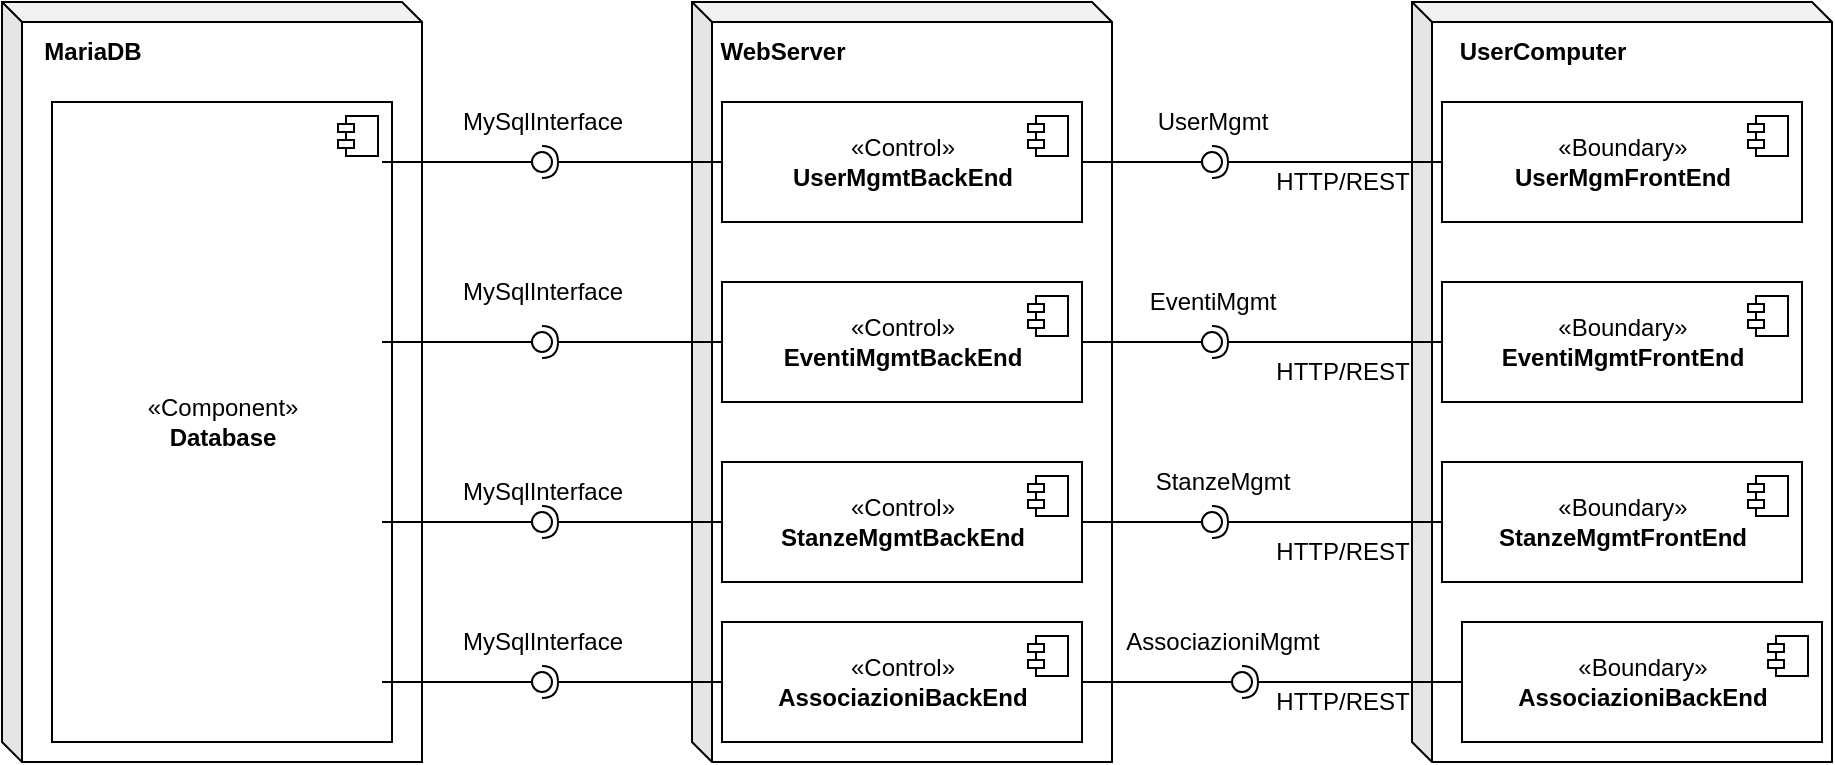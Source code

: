 <mxfile version="20.8.5" type="device"><diagram id="_gVG56CtJeACXAdJWsY4" name="Pagina-1"><mxGraphModel dx="1434" dy="756" grid="1" gridSize="10" guides="1" tooltips="1" connect="1" arrows="1" fold="1" page="1" pageScale="1" pageWidth="827" pageHeight="1169" math="0" shadow="0"><root><mxCell id="0"/><mxCell id="1" parent="0"/><mxCell id="W6adnahgXmfj-tsskKoP-55" value="" style="shape=cube;whiteSpace=wrap;html=1;boundedLbl=1;backgroundOutline=1;darkOpacity=0.05;darkOpacity2=0.1;size=10;noLabel=0;" parent="1" vertex="1"><mxGeometry x="785" y="180" width="210" height="380" as="geometry"/></mxCell><mxCell id="W6adnahgXmfj-tsskKoP-53" value="" style="shape=cube;whiteSpace=wrap;html=1;boundedLbl=1;backgroundOutline=1;darkOpacity=0.05;darkOpacity2=0.1;size=10;noLabel=0;" parent="1" vertex="1"><mxGeometry x="425" y="180" width="210" height="380" as="geometry"/></mxCell><mxCell id="W6adnahgXmfj-tsskKoP-51" value="" style="shape=cube;whiteSpace=wrap;html=1;boundedLbl=1;backgroundOutline=1;darkOpacity=0.05;darkOpacity2=0.1;size=10;noLabel=0;" parent="1" vertex="1"><mxGeometry x="80" y="180" width="210" height="380" as="geometry"/></mxCell><mxCell id="W6adnahgXmfj-tsskKoP-2" value="«Component»&lt;br style=&quot;border-color: var(--border-color);&quot;&gt;&lt;b style=&quot;border-color: var(--border-color);&quot;&gt;Database&lt;/b&gt;" style="html=1;dropTarget=0;" parent="1" vertex="1"><mxGeometry x="105" y="230" width="170" height="320" as="geometry"/></mxCell><mxCell id="W6adnahgXmfj-tsskKoP-3" value="" style="shape=module;jettyWidth=8;jettyHeight=4;" parent="W6adnahgXmfj-tsskKoP-2" vertex="1"><mxGeometry x="1" width="20" height="20" relative="1" as="geometry"><mxPoint x="-27" y="7" as="offset"/></mxGeometry></mxCell><mxCell id="W6adnahgXmfj-tsskKoP-5" style="edgeStyle=orthogonalEdgeStyle;rounded=0;orthogonalLoop=1;jettySize=auto;html=1;exitX=0.5;exitY=1;exitDx=0;exitDy=0;" parent="1" edge="1"><mxGeometry relative="1" as="geometry"><mxPoint x="190" y="210" as="sourcePoint"/><mxPoint x="190" y="210" as="targetPoint"/></mxGeometry></mxCell><mxCell id="W6adnahgXmfj-tsskKoP-8" style="edgeStyle=orthogonalEdgeStyle;rounded=0;orthogonalLoop=1;jettySize=auto;html=1;exitX=0.5;exitY=1;exitDx=0;exitDy=0;" parent="1" edge="1"><mxGeometry relative="1" as="geometry"><mxPoint x="530" y="210" as="sourcePoint"/><mxPoint x="530" y="210" as="targetPoint"/></mxGeometry></mxCell><mxCell id="W6adnahgXmfj-tsskKoP-12" value="«Control»&lt;br&gt;&lt;b&gt;UserMgmtBackEnd&lt;/b&gt;" style="html=1;dropTarget=0;" parent="1" vertex="1"><mxGeometry x="440" y="230" width="180" height="60" as="geometry"/></mxCell><mxCell id="W6adnahgXmfj-tsskKoP-13" value="" style="shape=module;jettyWidth=8;jettyHeight=4;" parent="W6adnahgXmfj-tsskKoP-12" vertex="1"><mxGeometry x="1" width="20" height="20" relative="1" as="geometry"><mxPoint x="-27" y="7" as="offset"/></mxGeometry></mxCell><mxCell id="W6adnahgXmfj-tsskKoP-14" value="«Boundary»&lt;br&gt;&lt;b&gt;UserMgmFrontEnd&lt;/b&gt;" style="html=1;dropTarget=0;" parent="1" vertex="1"><mxGeometry x="800" y="230" width="180" height="60" as="geometry"/></mxCell><mxCell id="W6adnahgXmfj-tsskKoP-15" value="" style="shape=module;jettyWidth=8;jettyHeight=4;" parent="W6adnahgXmfj-tsskKoP-14" vertex="1"><mxGeometry x="1" width="20" height="20" relative="1" as="geometry"><mxPoint x="-27" y="7" as="offset"/></mxGeometry></mxCell><mxCell id="W6adnahgXmfj-tsskKoP-16" value="" style="rounded=0;orthogonalLoop=1;jettySize=auto;html=1;endArrow=none;endFill=0;sketch=0;sourcePerimeterSpacing=0;targetPerimeterSpacing=0;" parent="1" target="W6adnahgXmfj-tsskKoP-18" edge="1"><mxGeometry relative="1" as="geometry"><mxPoint x="270" y="260" as="sourcePoint"/></mxGeometry></mxCell><mxCell id="W6adnahgXmfj-tsskKoP-17" value="" style="rounded=0;orthogonalLoop=1;jettySize=auto;html=1;endArrow=halfCircle;endFill=0;entryX=0.5;entryY=0.5;endSize=6;strokeWidth=1;sketch=0;exitX=0;exitY=0.5;exitDx=0;exitDy=0;" parent="1" source="W6adnahgXmfj-tsskKoP-12" target="W6adnahgXmfj-tsskKoP-18" edge="1"><mxGeometry relative="1" as="geometry"><mxPoint x="370" y="260" as="sourcePoint"/></mxGeometry></mxCell><mxCell id="W6adnahgXmfj-tsskKoP-18" value="" style="ellipse;whiteSpace=wrap;html=1;align=center;aspect=fixed;resizable=0;points=[];outlineConnect=0;sketch=0;" parent="1" vertex="1"><mxGeometry x="345" y="255" width="10" height="10" as="geometry"/></mxCell><mxCell id="W6adnahgXmfj-tsskKoP-19" value="MySqlInterface" style="text;html=1;align=center;verticalAlign=middle;resizable=0;points=[];autosize=1;strokeColor=none;fillColor=none;" parent="1" vertex="1"><mxGeometry x="300" y="225" width="100" height="30" as="geometry"/></mxCell><mxCell id="W6adnahgXmfj-tsskKoP-20" value="" style="rounded=0;orthogonalLoop=1;jettySize=auto;html=1;endArrow=none;endFill=0;sketch=0;sourcePerimeterSpacing=0;targetPerimeterSpacing=0;exitX=1;exitY=0.5;exitDx=0;exitDy=0;" parent="1" source="W6adnahgXmfj-tsskKoP-12" target="W6adnahgXmfj-tsskKoP-22" edge="1"><mxGeometry relative="1" as="geometry"><mxPoint x="690" y="265" as="sourcePoint"/></mxGeometry></mxCell><mxCell id="W6adnahgXmfj-tsskKoP-21" value="" style="rounded=0;orthogonalLoop=1;jettySize=auto;html=1;endArrow=halfCircle;endFill=0;entryX=0.5;entryY=0.5;endSize=6;strokeWidth=1;sketch=0;exitX=0;exitY=0.5;exitDx=0;exitDy=0;" parent="1" source="W6adnahgXmfj-tsskKoP-14" target="W6adnahgXmfj-tsskKoP-22" edge="1"><mxGeometry relative="1" as="geometry"><mxPoint x="730" y="265" as="sourcePoint"/></mxGeometry></mxCell><mxCell id="W6adnahgXmfj-tsskKoP-22" value="" style="ellipse;whiteSpace=wrap;html=1;align=center;aspect=fixed;resizable=0;points=[];outlineConnect=0;sketch=0;" parent="1" vertex="1"><mxGeometry x="680" y="255" width="10" height="10" as="geometry"/></mxCell><mxCell id="W6adnahgXmfj-tsskKoP-23" value="UserMgmt" style="text;html=1;align=center;verticalAlign=middle;resizable=0;points=[];autosize=1;strokeColor=none;fillColor=none;" parent="1" vertex="1"><mxGeometry x="645" y="225" width="80" height="30" as="geometry"/></mxCell><mxCell id="W6adnahgXmfj-tsskKoP-24" value="«Control»&lt;br&gt;&lt;b&gt;EventiMgmtBackEnd&lt;/b&gt;" style="html=1;dropTarget=0;" parent="1" vertex="1"><mxGeometry x="440" y="320" width="180" height="60" as="geometry"/></mxCell><mxCell id="W6adnahgXmfj-tsskKoP-25" value="" style="shape=module;jettyWidth=8;jettyHeight=4;" parent="W6adnahgXmfj-tsskKoP-24" vertex="1"><mxGeometry x="1" width="20" height="20" relative="1" as="geometry"><mxPoint x="-27" y="7" as="offset"/></mxGeometry></mxCell><mxCell id="W6adnahgXmfj-tsskKoP-26" value="" style="rounded=0;orthogonalLoop=1;jettySize=auto;html=1;endArrow=none;endFill=0;sketch=0;sourcePerimeterSpacing=0;targetPerimeterSpacing=0;" parent="1" target="W6adnahgXmfj-tsskKoP-28" edge="1"><mxGeometry relative="1" as="geometry"><mxPoint x="270" y="350" as="sourcePoint"/></mxGeometry></mxCell><mxCell id="W6adnahgXmfj-tsskKoP-27" value="" style="rounded=0;orthogonalLoop=1;jettySize=auto;html=1;endArrow=halfCircle;endFill=0;entryX=0.5;entryY=0.5;endSize=6;strokeWidth=1;sketch=0;exitX=0;exitY=0.5;exitDx=0;exitDy=0;" parent="1" source="W6adnahgXmfj-tsskKoP-24" target="W6adnahgXmfj-tsskKoP-28" edge="1"><mxGeometry relative="1" as="geometry"><mxPoint x="370" y="355" as="sourcePoint"/></mxGeometry></mxCell><mxCell id="W6adnahgXmfj-tsskKoP-28" value="" style="ellipse;whiteSpace=wrap;html=1;align=center;aspect=fixed;resizable=0;points=[];outlineConnect=0;sketch=0;" parent="1" vertex="1"><mxGeometry x="345" y="345" width="10" height="10" as="geometry"/></mxCell><mxCell id="W6adnahgXmfj-tsskKoP-29" value="MySqlInterface" style="text;html=1;align=center;verticalAlign=middle;resizable=0;points=[];autosize=1;strokeColor=none;fillColor=none;" parent="1" vertex="1"><mxGeometry x="300" y="310" width="100" height="30" as="geometry"/></mxCell><mxCell id="W6adnahgXmfj-tsskKoP-30" value="«Boundary»&lt;br&gt;&lt;b&gt;EventiMgmtFrontEnd&lt;/b&gt;" style="html=1;dropTarget=0;" parent="1" vertex="1"><mxGeometry x="800" y="320" width="180" height="60" as="geometry"/></mxCell><mxCell id="W6adnahgXmfj-tsskKoP-31" value="" style="shape=module;jettyWidth=8;jettyHeight=4;" parent="W6adnahgXmfj-tsskKoP-30" vertex="1"><mxGeometry x="1" width="20" height="20" relative="1" as="geometry"><mxPoint x="-27" y="7" as="offset"/></mxGeometry></mxCell><mxCell id="W6adnahgXmfj-tsskKoP-32" value="" style="rounded=0;orthogonalLoop=1;jettySize=auto;html=1;endArrow=none;endFill=0;sketch=0;sourcePerimeterSpacing=0;targetPerimeterSpacing=0;exitX=1;exitY=0.5;exitDx=0;exitDy=0;" parent="1" source="W6adnahgXmfj-tsskKoP-24" target="W6adnahgXmfj-tsskKoP-34" edge="1"><mxGeometry relative="1" as="geometry"><mxPoint x="695" y="350" as="sourcePoint"/></mxGeometry></mxCell><mxCell id="W6adnahgXmfj-tsskKoP-33" value="" style="rounded=0;orthogonalLoop=1;jettySize=auto;html=1;endArrow=halfCircle;endFill=0;entryX=0.5;entryY=0.5;endSize=6;strokeWidth=1;sketch=0;" parent="1" source="W6adnahgXmfj-tsskKoP-30" target="W6adnahgXmfj-tsskKoP-34" edge="1"><mxGeometry relative="1" as="geometry"><mxPoint x="735" y="350" as="sourcePoint"/></mxGeometry></mxCell><mxCell id="W6adnahgXmfj-tsskKoP-34" value="" style="ellipse;whiteSpace=wrap;html=1;align=center;aspect=fixed;resizable=0;points=[];outlineConnect=0;sketch=0;" parent="1" vertex="1"><mxGeometry x="680" y="345" width="10" height="10" as="geometry"/></mxCell><mxCell id="W6adnahgXmfj-tsskKoP-35" value="EventiMgmt" style="text;html=1;align=center;verticalAlign=middle;resizable=0;points=[];autosize=1;strokeColor=none;fillColor=none;" parent="1" vertex="1"><mxGeometry x="640" y="315" width="90" height="30" as="geometry"/></mxCell><mxCell id="W6adnahgXmfj-tsskKoP-36" value="«Control»&lt;br&gt;&lt;b&gt;StanzeMgmtBackEnd&lt;/b&gt;" style="html=1;dropTarget=0;" parent="1" vertex="1"><mxGeometry x="440" y="410" width="180" height="60" as="geometry"/></mxCell><mxCell id="W6adnahgXmfj-tsskKoP-37" value="" style="shape=module;jettyWidth=8;jettyHeight=4;" parent="W6adnahgXmfj-tsskKoP-36" vertex="1"><mxGeometry x="1" width="20" height="20" relative="1" as="geometry"><mxPoint x="-27" y="7" as="offset"/></mxGeometry></mxCell><mxCell id="W6adnahgXmfj-tsskKoP-38" value="«Boundary»&lt;br&gt;&lt;b&gt;StanzeMgmtFrontEnd&lt;/b&gt;" style="html=1;dropTarget=0;" parent="1" vertex="1"><mxGeometry x="800" y="410" width="180" height="60" as="geometry"/></mxCell><mxCell id="W6adnahgXmfj-tsskKoP-39" value="" style="shape=module;jettyWidth=8;jettyHeight=4;" parent="W6adnahgXmfj-tsskKoP-38" vertex="1"><mxGeometry x="1" width="20" height="20" relative="1" as="geometry"><mxPoint x="-27" y="7" as="offset"/></mxGeometry></mxCell><mxCell id="W6adnahgXmfj-tsskKoP-40" value="" style="rounded=0;orthogonalLoop=1;jettySize=auto;html=1;endArrow=none;endFill=0;sketch=0;sourcePerimeterSpacing=0;targetPerimeterSpacing=0;" parent="1" target="W6adnahgXmfj-tsskKoP-42" edge="1"><mxGeometry relative="1" as="geometry"><mxPoint x="270" y="440" as="sourcePoint"/></mxGeometry></mxCell><mxCell id="W6adnahgXmfj-tsskKoP-41" value="" style="rounded=0;orthogonalLoop=1;jettySize=auto;html=1;endArrow=halfCircle;endFill=0;entryX=0.5;entryY=0.5;endSize=6;strokeWidth=1;sketch=0;exitX=0;exitY=0.5;exitDx=0;exitDy=0;" parent="1" source="W6adnahgXmfj-tsskKoP-36" target="W6adnahgXmfj-tsskKoP-42" edge="1"><mxGeometry relative="1" as="geometry"><mxPoint x="385" y="440" as="sourcePoint"/></mxGeometry></mxCell><mxCell id="W6adnahgXmfj-tsskKoP-42" value="" style="ellipse;whiteSpace=wrap;html=1;align=center;aspect=fixed;resizable=0;points=[];outlineConnect=0;sketch=0;direction=south;" parent="1" vertex="1"><mxGeometry x="345" y="435" width="10" height="10" as="geometry"/></mxCell><mxCell id="W6adnahgXmfj-tsskKoP-43" value="MySqlInterface" style="text;html=1;align=center;verticalAlign=middle;resizable=0;points=[];autosize=1;strokeColor=none;fillColor=none;" parent="1" vertex="1"><mxGeometry x="300" y="410" width="100" height="30" as="geometry"/></mxCell><mxCell id="W6adnahgXmfj-tsskKoP-44" value="" style="rounded=0;orthogonalLoop=1;jettySize=auto;html=1;endArrow=none;endFill=0;sketch=0;sourcePerimeterSpacing=0;targetPerimeterSpacing=0;exitX=1;exitY=0.5;exitDx=0;exitDy=0;" parent="1" source="W6adnahgXmfj-tsskKoP-36" target="W6adnahgXmfj-tsskKoP-46" edge="1"><mxGeometry relative="1" as="geometry"><mxPoint x="695" y="440" as="sourcePoint"/></mxGeometry></mxCell><mxCell id="W6adnahgXmfj-tsskKoP-45" value="" style="rounded=0;orthogonalLoop=1;jettySize=auto;html=1;endArrow=halfCircle;endFill=0;entryX=0.5;entryY=0.5;endSize=6;strokeWidth=1;sketch=0;exitX=0;exitY=0.5;exitDx=0;exitDy=0;" parent="1" source="W6adnahgXmfj-tsskKoP-38" target="W6adnahgXmfj-tsskKoP-46" edge="1"><mxGeometry relative="1" as="geometry"><mxPoint x="735" y="440" as="sourcePoint"/></mxGeometry></mxCell><mxCell id="W6adnahgXmfj-tsskKoP-46" value="" style="ellipse;whiteSpace=wrap;html=1;align=center;aspect=fixed;resizable=0;points=[];outlineConnect=0;sketch=0;" parent="1" vertex="1"><mxGeometry x="680" y="435" width="10" height="10" as="geometry"/></mxCell><mxCell id="W6adnahgXmfj-tsskKoP-47" value="StanzeMgmt" style="text;html=1;align=center;verticalAlign=middle;resizable=0;points=[];autosize=1;strokeColor=none;fillColor=none;" parent="1" vertex="1"><mxGeometry x="645" y="405" width="90" height="30" as="geometry"/></mxCell><mxCell id="W6adnahgXmfj-tsskKoP-48" style="edgeStyle=orthogonalEdgeStyle;rounded=0;orthogonalLoop=1;jettySize=auto;html=1;exitX=0.5;exitY=1;exitDx=0;exitDy=0;exitPerimeter=0;" parent="1" edge="1"><mxGeometry relative="1" as="geometry"><mxPoint x="190" y="500" as="sourcePoint"/><mxPoint x="190" y="500" as="targetPoint"/></mxGeometry></mxCell><mxCell id="W6adnahgXmfj-tsskKoP-52" value="&lt;b&gt;MariaDB&lt;/b&gt;" style="text;html=1;align=center;verticalAlign=middle;resizable=0;points=[];autosize=1;strokeColor=none;fillColor=none;" parent="1" vertex="1"><mxGeometry x="90" y="190" width="70" height="30" as="geometry"/></mxCell><mxCell id="W6adnahgXmfj-tsskKoP-54" value="&lt;b&gt;WebServer&lt;/b&gt;" style="text;html=1;align=center;verticalAlign=middle;resizable=0;points=[];autosize=1;strokeColor=none;fillColor=none;" parent="1" vertex="1"><mxGeometry x="425" y="190" width="90" height="30" as="geometry"/></mxCell><mxCell id="W6adnahgXmfj-tsskKoP-56" value="&lt;b&gt;UserComputer&lt;/b&gt;" style="text;html=1;align=center;verticalAlign=middle;resizable=0;points=[];autosize=1;strokeColor=none;fillColor=none;" parent="1" vertex="1"><mxGeometry x="795" y="190" width="110" height="30" as="geometry"/></mxCell><mxCell id="W6adnahgXmfj-tsskKoP-57" value="HTTP/REST" style="text;html=1;align=center;verticalAlign=middle;resizable=0;points=[];autosize=1;strokeColor=none;fillColor=none;" parent="1" vertex="1"><mxGeometry x="705" y="255" width="90" height="30" as="geometry"/></mxCell><mxCell id="W6adnahgXmfj-tsskKoP-58" value="HTTP/REST" style="text;html=1;align=center;verticalAlign=middle;resizable=0;points=[];autosize=1;strokeColor=none;fillColor=none;" parent="1" vertex="1"><mxGeometry x="705" y="350" width="90" height="30" as="geometry"/></mxCell><mxCell id="W6adnahgXmfj-tsskKoP-59" value="HTTP/REST" style="text;html=1;align=center;verticalAlign=middle;resizable=0;points=[];autosize=1;strokeColor=none;fillColor=none;" parent="1" vertex="1"><mxGeometry x="705" y="440" width="90" height="30" as="geometry"/></mxCell><mxCell id="10WprK8EioAT_vXJzHGf-1" value="«Control»&lt;br&gt;&lt;b&gt;AssociazioniBackEnd&lt;/b&gt;" style="html=1;dropTarget=0;" parent="1" vertex="1"><mxGeometry x="440" y="490" width="180" height="60" as="geometry"/></mxCell><mxCell id="10WprK8EioAT_vXJzHGf-2" value="" style="shape=module;jettyWidth=8;jettyHeight=4;" parent="10WprK8EioAT_vXJzHGf-1" vertex="1"><mxGeometry x="1" width="20" height="20" relative="1" as="geometry"><mxPoint x="-27" y="7" as="offset"/></mxGeometry></mxCell><mxCell id="10WprK8EioAT_vXJzHGf-3" value="«Boundary»&lt;br&gt;&lt;b&gt;AssociazioniBackEnd&lt;/b&gt;" style="html=1;dropTarget=0;" parent="1" vertex="1"><mxGeometry x="810" y="490" width="180" height="60" as="geometry"/></mxCell><mxCell id="10WprK8EioAT_vXJzHGf-4" value="" style="shape=module;jettyWidth=8;jettyHeight=4;" parent="10WprK8EioAT_vXJzHGf-3" vertex="1"><mxGeometry x="1" width="20" height="20" relative="1" as="geometry"><mxPoint x="-27" y="7" as="offset"/></mxGeometry></mxCell><mxCell id="10WprK8EioAT_vXJzHGf-8" value="" style="rounded=0;orthogonalLoop=1;jettySize=auto;html=1;endArrow=none;endFill=0;sketch=0;sourcePerimeterSpacing=0;targetPerimeterSpacing=0;" parent="1" target="10WprK8EioAT_vXJzHGf-10" edge="1"><mxGeometry relative="1" as="geometry"><mxPoint x="270" y="520" as="sourcePoint"/></mxGeometry></mxCell><mxCell id="10WprK8EioAT_vXJzHGf-9" value="" style="rounded=0;orthogonalLoop=1;jettySize=auto;html=1;endArrow=halfCircle;endFill=0;entryX=0.5;entryY=0.5;endSize=6;strokeWidth=1;sketch=0;" parent="1" source="10WprK8EioAT_vXJzHGf-1" target="10WprK8EioAT_vXJzHGf-10" edge="1"><mxGeometry relative="1" as="geometry"><mxPoint x="370" y="520" as="sourcePoint"/></mxGeometry></mxCell><mxCell id="10WprK8EioAT_vXJzHGf-10" value="" style="ellipse;whiteSpace=wrap;html=1;align=center;aspect=fixed;resizable=0;points=[];outlineConnect=0;sketch=0;" parent="1" vertex="1"><mxGeometry x="345" y="515" width="10" height="10" as="geometry"/></mxCell><mxCell id="10WprK8EioAT_vXJzHGf-11" value="" style="rounded=0;orthogonalLoop=1;jettySize=auto;html=1;endArrow=none;endFill=0;sketch=0;sourcePerimeterSpacing=0;targetPerimeterSpacing=0;" parent="1" source="10WprK8EioAT_vXJzHGf-1" target="10WprK8EioAT_vXJzHGf-13" edge="1"><mxGeometry relative="1" as="geometry"><mxPoint x="680" y="520" as="sourcePoint"/></mxGeometry></mxCell><mxCell id="10WprK8EioAT_vXJzHGf-12" value="" style="rounded=0;orthogonalLoop=1;jettySize=auto;html=1;endArrow=halfCircle;endFill=0;entryX=0.5;entryY=0.5;endSize=6;strokeWidth=1;sketch=0;" parent="1" source="10WprK8EioAT_vXJzHGf-3" target="10WprK8EioAT_vXJzHGf-13" edge="1"><mxGeometry relative="1" as="geometry"><mxPoint x="720" y="520" as="sourcePoint"/></mxGeometry></mxCell><mxCell id="10WprK8EioAT_vXJzHGf-13" value="" style="ellipse;whiteSpace=wrap;html=1;align=center;aspect=fixed;resizable=0;points=[];outlineConnect=0;sketch=0;" parent="1" vertex="1"><mxGeometry x="695" y="515" width="10" height="10" as="geometry"/></mxCell><mxCell id="10WprK8EioAT_vXJzHGf-14" value="HTTP/REST" style="text;html=1;align=center;verticalAlign=middle;resizable=0;points=[];autosize=1;strokeColor=none;fillColor=none;" parent="1" vertex="1"><mxGeometry x="705" y="515" width="90" height="30" as="geometry"/></mxCell><mxCell id="10WprK8EioAT_vXJzHGf-15" value="MySqlInterface" style="text;html=1;align=center;verticalAlign=middle;resizable=0;points=[];autosize=1;strokeColor=none;fillColor=none;" parent="1" vertex="1"><mxGeometry x="300" y="485" width="100" height="30" as="geometry"/></mxCell><mxCell id="10WprK8EioAT_vXJzHGf-16" value="AssociazioniMgmt" style="text;html=1;align=center;verticalAlign=middle;resizable=0;points=[];autosize=1;strokeColor=none;fillColor=none;" parent="1" vertex="1"><mxGeometry x="630" y="485" width="120" height="30" as="geometry"/></mxCell></root></mxGraphModel></diagram></mxfile>
